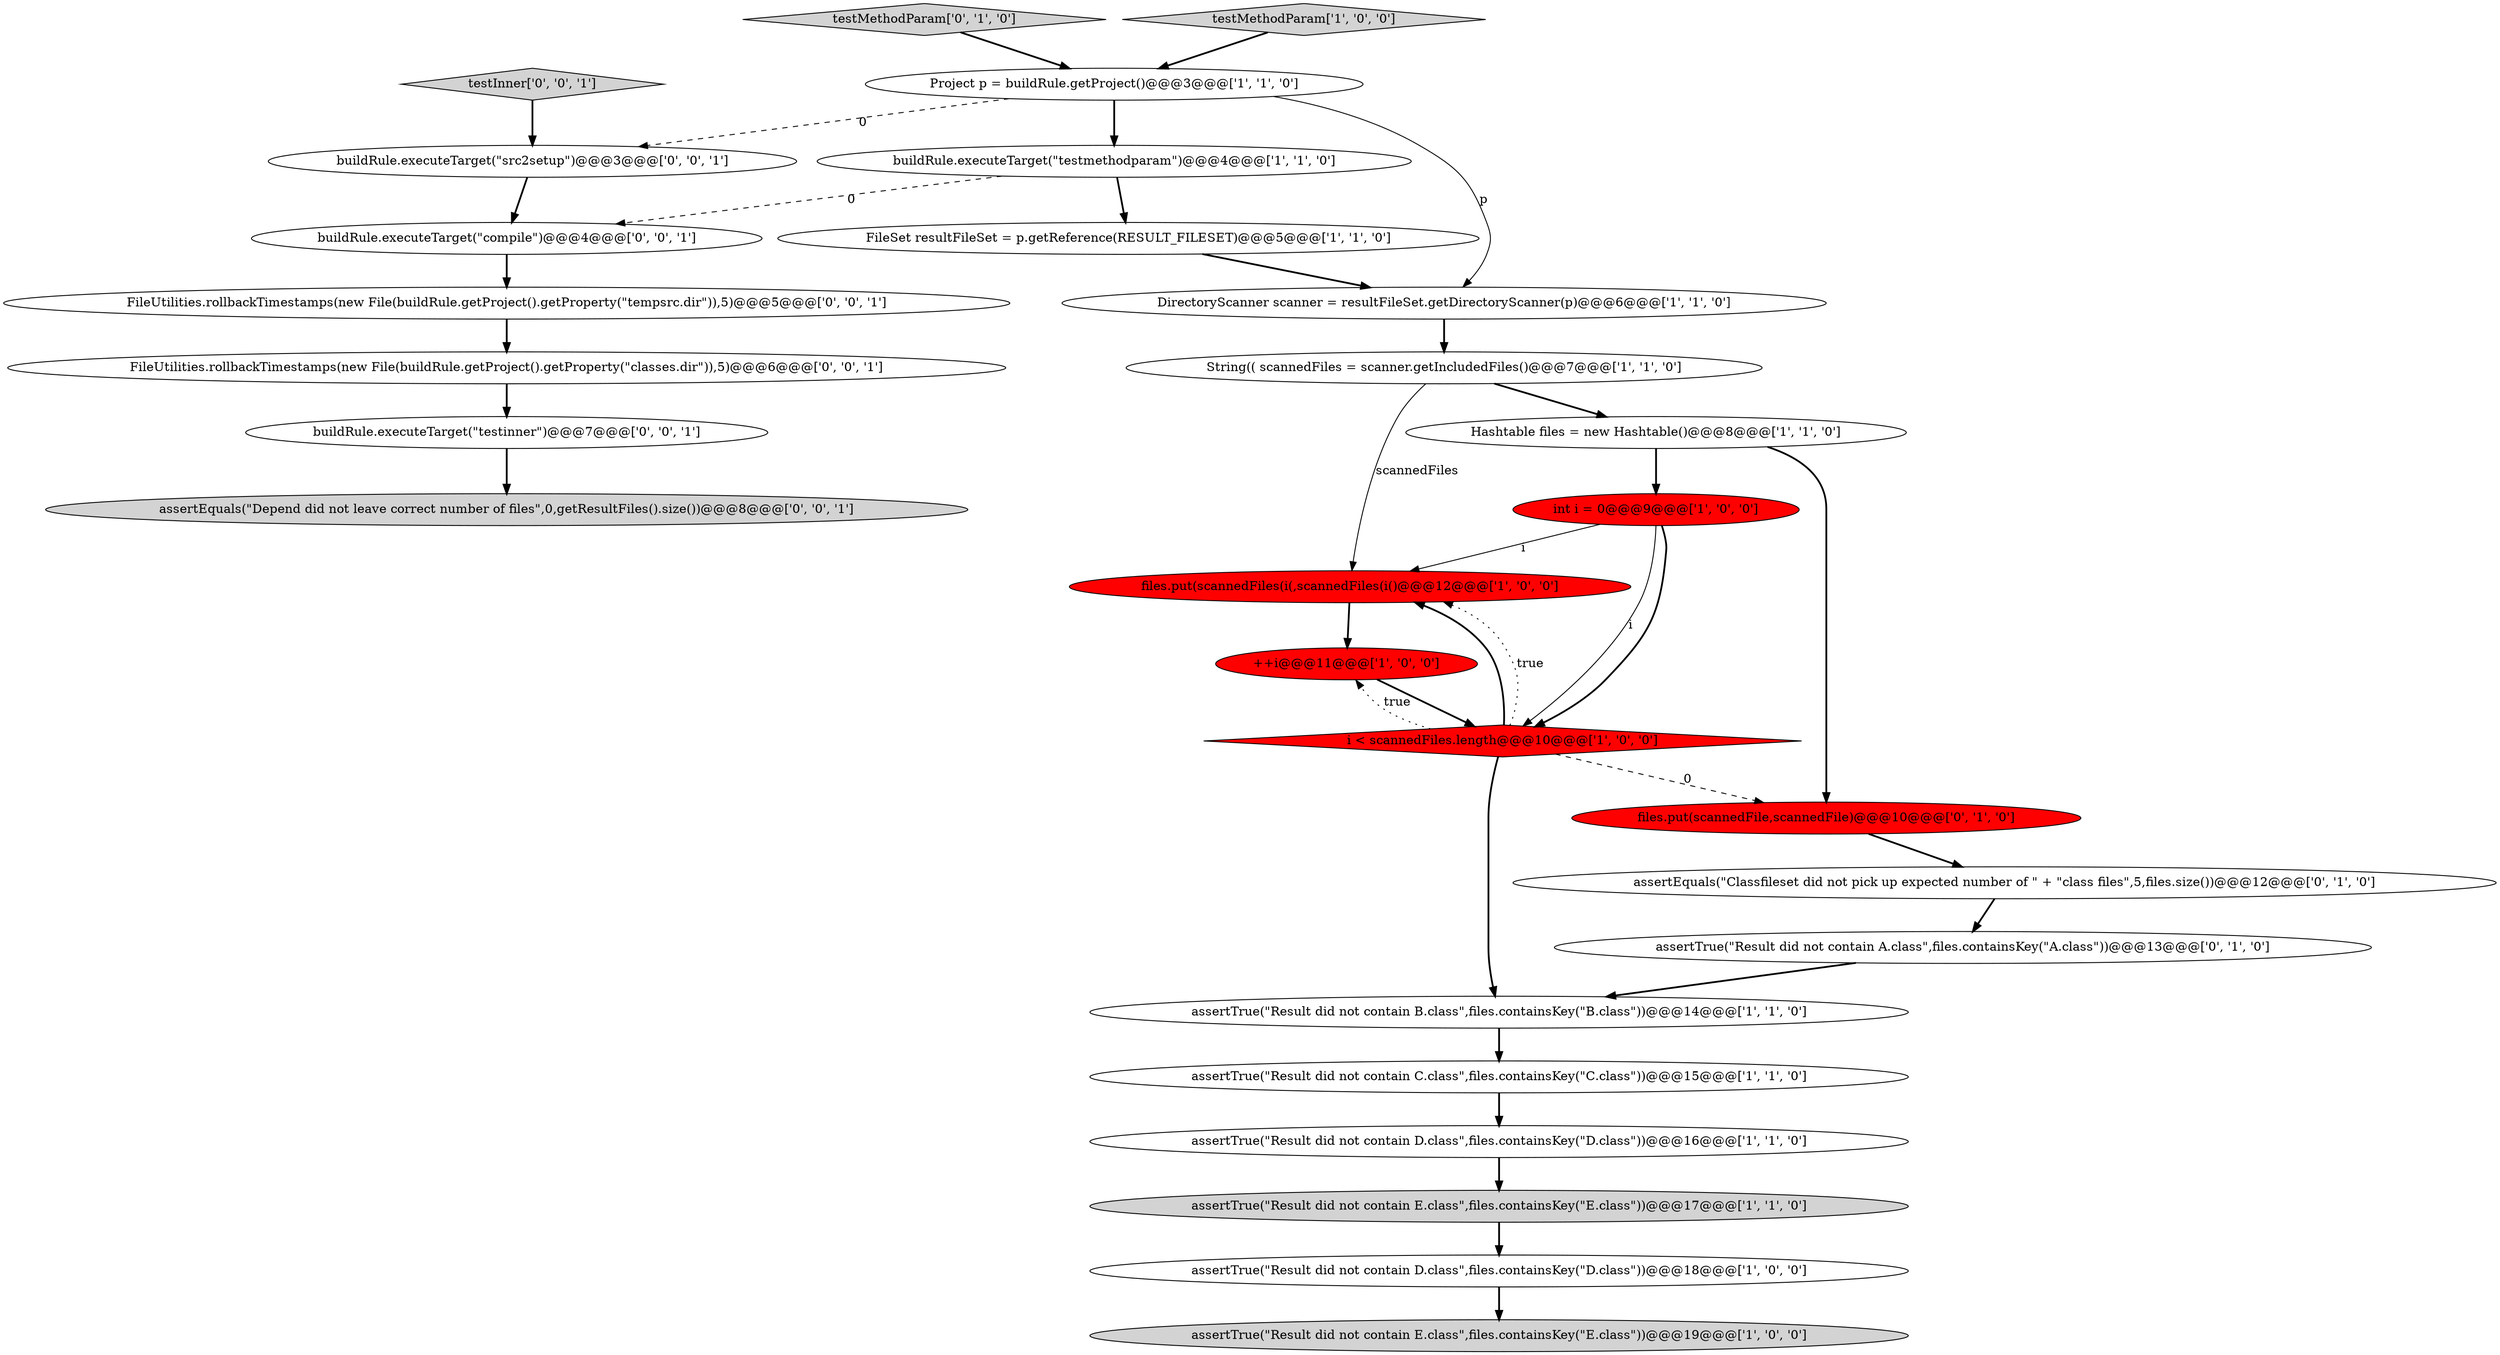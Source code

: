 digraph {
7 [style = filled, label = "assertTrue(\"Result did not contain E.class\",files.containsKey(\"E.class\"))@@@19@@@['1', '0', '0']", fillcolor = lightgray, shape = ellipse image = "AAA0AAABBB1BBB"];
10 [style = filled, label = "Project p = buildRule.getProject()@@@3@@@['1', '1', '0']", fillcolor = white, shape = ellipse image = "AAA0AAABBB1BBB"];
25 [style = filled, label = "FileUtilities.rollbackTimestamps(new File(buildRule.getProject().getProperty(\"tempsrc.dir\")),5)@@@5@@@['0', '0', '1']", fillcolor = white, shape = ellipse image = "AAA0AAABBB3BBB"];
4 [style = filled, label = "FileSet resultFileSet = p.getReference(RESULT_FILESET)@@@5@@@['1', '1', '0']", fillcolor = white, shape = ellipse image = "AAA0AAABBB1BBB"];
12 [style = filled, label = "DirectoryScanner scanner = resultFileSet.getDirectoryScanner(p)@@@6@@@['1', '1', '0']", fillcolor = white, shape = ellipse image = "AAA0AAABBB1BBB"];
2 [style = filled, label = "assertTrue(\"Result did not contain C.class\",files.containsKey(\"C.class\"))@@@15@@@['1', '1', '0']", fillcolor = white, shape = ellipse image = "AAA0AAABBB1BBB"];
19 [style = filled, label = "assertTrue(\"Result did not contain A.class\",files.containsKey(\"A.class\"))@@@13@@@['0', '1', '0']", fillcolor = white, shape = ellipse image = "AAA0AAABBB2BBB"];
8 [style = filled, label = "assertTrue(\"Result did not contain D.class\",files.containsKey(\"D.class\"))@@@16@@@['1', '1', '0']", fillcolor = white, shape = ellipse image = "AAA0AAABBB1BBB"];
9 [style = filled, label = "Hashtable files = new Hashtable()@@@8@@@['1', '1', '0']", fillcolor = white, shape = ellipse image = "AAA0AAABBB1BBB"];
11 [style = filled, label = "files.put(scannedFiles(i(,scannedFiles(i()@@@12@@@['1', '0', '0']", fillcolor = red, shape = ellipse image = "AAA1AAABBB1BBB"];
20 [style = filled, label = "assertEquals(\"Classfileset did not pick up expected number of \" + \"class files\",5,files.size())@@@12@@@['0', '1', '0']", fillcolor = white, shape = ellipse image = "AAA0AAABBB2BBB"];
24 [style = filled, label = "buildRule.executeTarget(\"src2setup\")@@@3@@@['0', '0', '1']", fillcolor = white, shape = ellipse image = "AAA0AAABBB3BBB"];
0 [style = filled, label = "++i@@@11@@@['1', '0', '0']", fillcolor = red, shape = ellipse image = "AAA1AAABBB1BBB"];
21 [style = filled, label = "buildRule.executeTarget(\"compile\")@@@4@@@['0', '0', '1']", fillcolor = white, shape = ellipse image = "AAA0AAABBB3BBB"];
6 [style = filled, label = "i < scannedFiles.length@@@10@@@['1', '0', '0']", fillcolor = red, shape = diamond image = "AAA1AAABBB1BBB"];
16 [style = filled, label = "assertTrue(\"Result did not contain D.class\",files.containsKey(\"D.class\"))@@@18@@@['1', '0', '0']", fillcolor = white, shape = ellipse image = "AAA0AAABBB1BBB"];
17 [style = filled, label = "testMethodParam['0', '1', '0']", fillcolor = lightgray, shape = diamond image = "AAA0AAABBB2BBB"];
1 [style = filled, label = "int i = 0@@@9@@@['1', '0', '0']", fillcolor = red, shape = ellipse image = "AAA1AAABBB1BBB"];
27 [style = filled, label = "testInner['0', '0', '1']", fillcolor = lightgray, shape = diamond image = "AAA0AAABBB3BBB"];
13 [style = filled, label = "String(( scannedFiles = scanner.getIncludedFiles()@@@7@@@['1', '1', '0']", fillcolor = white, shape = ellipse image = "AAA0AAABBB1BBB"];
23 [style = filled, label = "buildRule.executeTarget(\"testinner\")@@@7@@@['0', '0', '1']", fillcolor = white, shape = ellipse image = "AAA0AAABBB3BBB"];
3 [style = filled, label = "assertTrue(\"Result did not contain E.class\",files.containsKey(\"E.class\"))@@@17@@@['1', '1', '0']", fillcolor = lightgray, shape = ellipse image = "AAA0AAABBB1BBB"];
22 [style = filled, label = "FileUtilities.rollbackTimestamps(new File(buildRule.getProject().getProperty(\"classes.dir\")),5)@@@6@@@['0', '0', '1']", fillcolor = white, shape = ellipse image = "AAA0AAABBB3BBB"];
18 [style = filled, label = "files.put(scannedFile,scannedFile)@@@10@@@['0', '1', '0']", fillcolor = red, shape = ellipse image = "AAA1AAABBB2BBB"];
5 [style = filled, label = "assertTrue(\"Result did not contain B.class\",files.containsKey(\"B.class\"))@@@14@@@['1', '1', '0']", fillcolor = white, shape = ellipse image = "AAA0AAABBB1BBB"];
26 [style = filled, label = "assertEquals(\"Depend did not leave correct number of files\",0,getResultFiles().size())@@@8@@@['0', '0', '1']", fillcolor = lightgray, shape = ellipse image = "AAA0AAABBB3BBB"];
14 [style = filled, label = "buildRule.executeTarget(\"testmethodparam\")@@@4@@@['1', '1', '0']", fillcolor = white, shape = ellipse image = "AAA0AAABBB1BBB"];
15 [style = filled, label = "testMethodParam['1', '0', '0']", fillcolor = lightgray, shape = diamond image = "AAA0AAABBB1BBB"];
17->10 [style = bold, label=""];
15->10 [style = bold, label=""];
1->6 [style = solid, label="i"];
25->22 [style = bold, label=""];
10->14 [style = bold, label=""];
0->6 [style = bold, label=""];
8->3 [style = bold, label=""];
16->7 [style = bold, label=""];
23->26 [style = bold, label=""];
21->25 [style = bold, label=""];
3->16 [style = bold, label=""];
13->11 [style = solid, label="scannedFiles"];
10->12 [style = solid, label="p"];
22->23 [style = bold, label=""];
6->18 [style = dashed, label="0"];
19->5 [style = bold, label=""];
12->13 [style = bold, label=""];
6->5 [style = bold, label=""];
5->2 [style = bold, label=""];
18->20 [style = bold, label=""];
11->0 [style = bold, label=""];
1->6 [style = bold, label=""];
9->18 [style = bold, label=""];
24->21 [style = bold, label=""];
6->11 [style = bold, label=""];
1->11 [style = solid, label="i"];
4->12 [style = bold, label=""];
14->21 [style = dashed, label="0"];
27->24 [style = bold, label=""];
13->9 [style = bold, label=""];
6->0 [style = dotted, label="true"];
6->11 [style = dotted, label="true"];
9->1 [style = bold, label=""];
20->19 [style = bold, label=""];
10->24 [style = dashed, label="0"];
2->8 [style = bold, label=""];
14->4 [style = bold, label=""];
}
